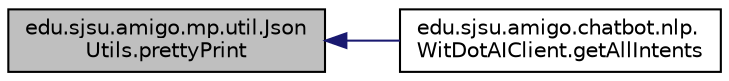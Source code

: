 digraph "edu.sjsu.amigo.json.util.JsonUtils.prettyPrint"
{
  edge [fontname="Helvetica",fontsize="10",labelfontname="Helvetica",labelfontsize="10"];
  node [fontname="Helvetica",fontsize="10",shape=record];
  rankdir="LR";
  Node15 [label="edu.sjsu.amigo.mp.util.Json\lUtils.prettyPrint",height=0.2,width=0.4,color="black", fillcolor="grey75", style="filled", fontcolor="black"];
  Node15 -> Node16 [dir="back",color="midnightblue",fontsize="10",style="solid",fontname="Helvetica"];
  Node16 [label="edu.sjsu.amigo.chatbot.nlp.\lWitDotAIClient.getAllIntents",height=0.2,width=0.4,color="black", fillcolor="white", style="filled",URL="$classedu_1_1sjsu_1_1amigo_1_1chatbot_1_1nlp_1_1_wit_dot_a_i_client.html#a4935436d8b868a953b3572764374d803"];
}
